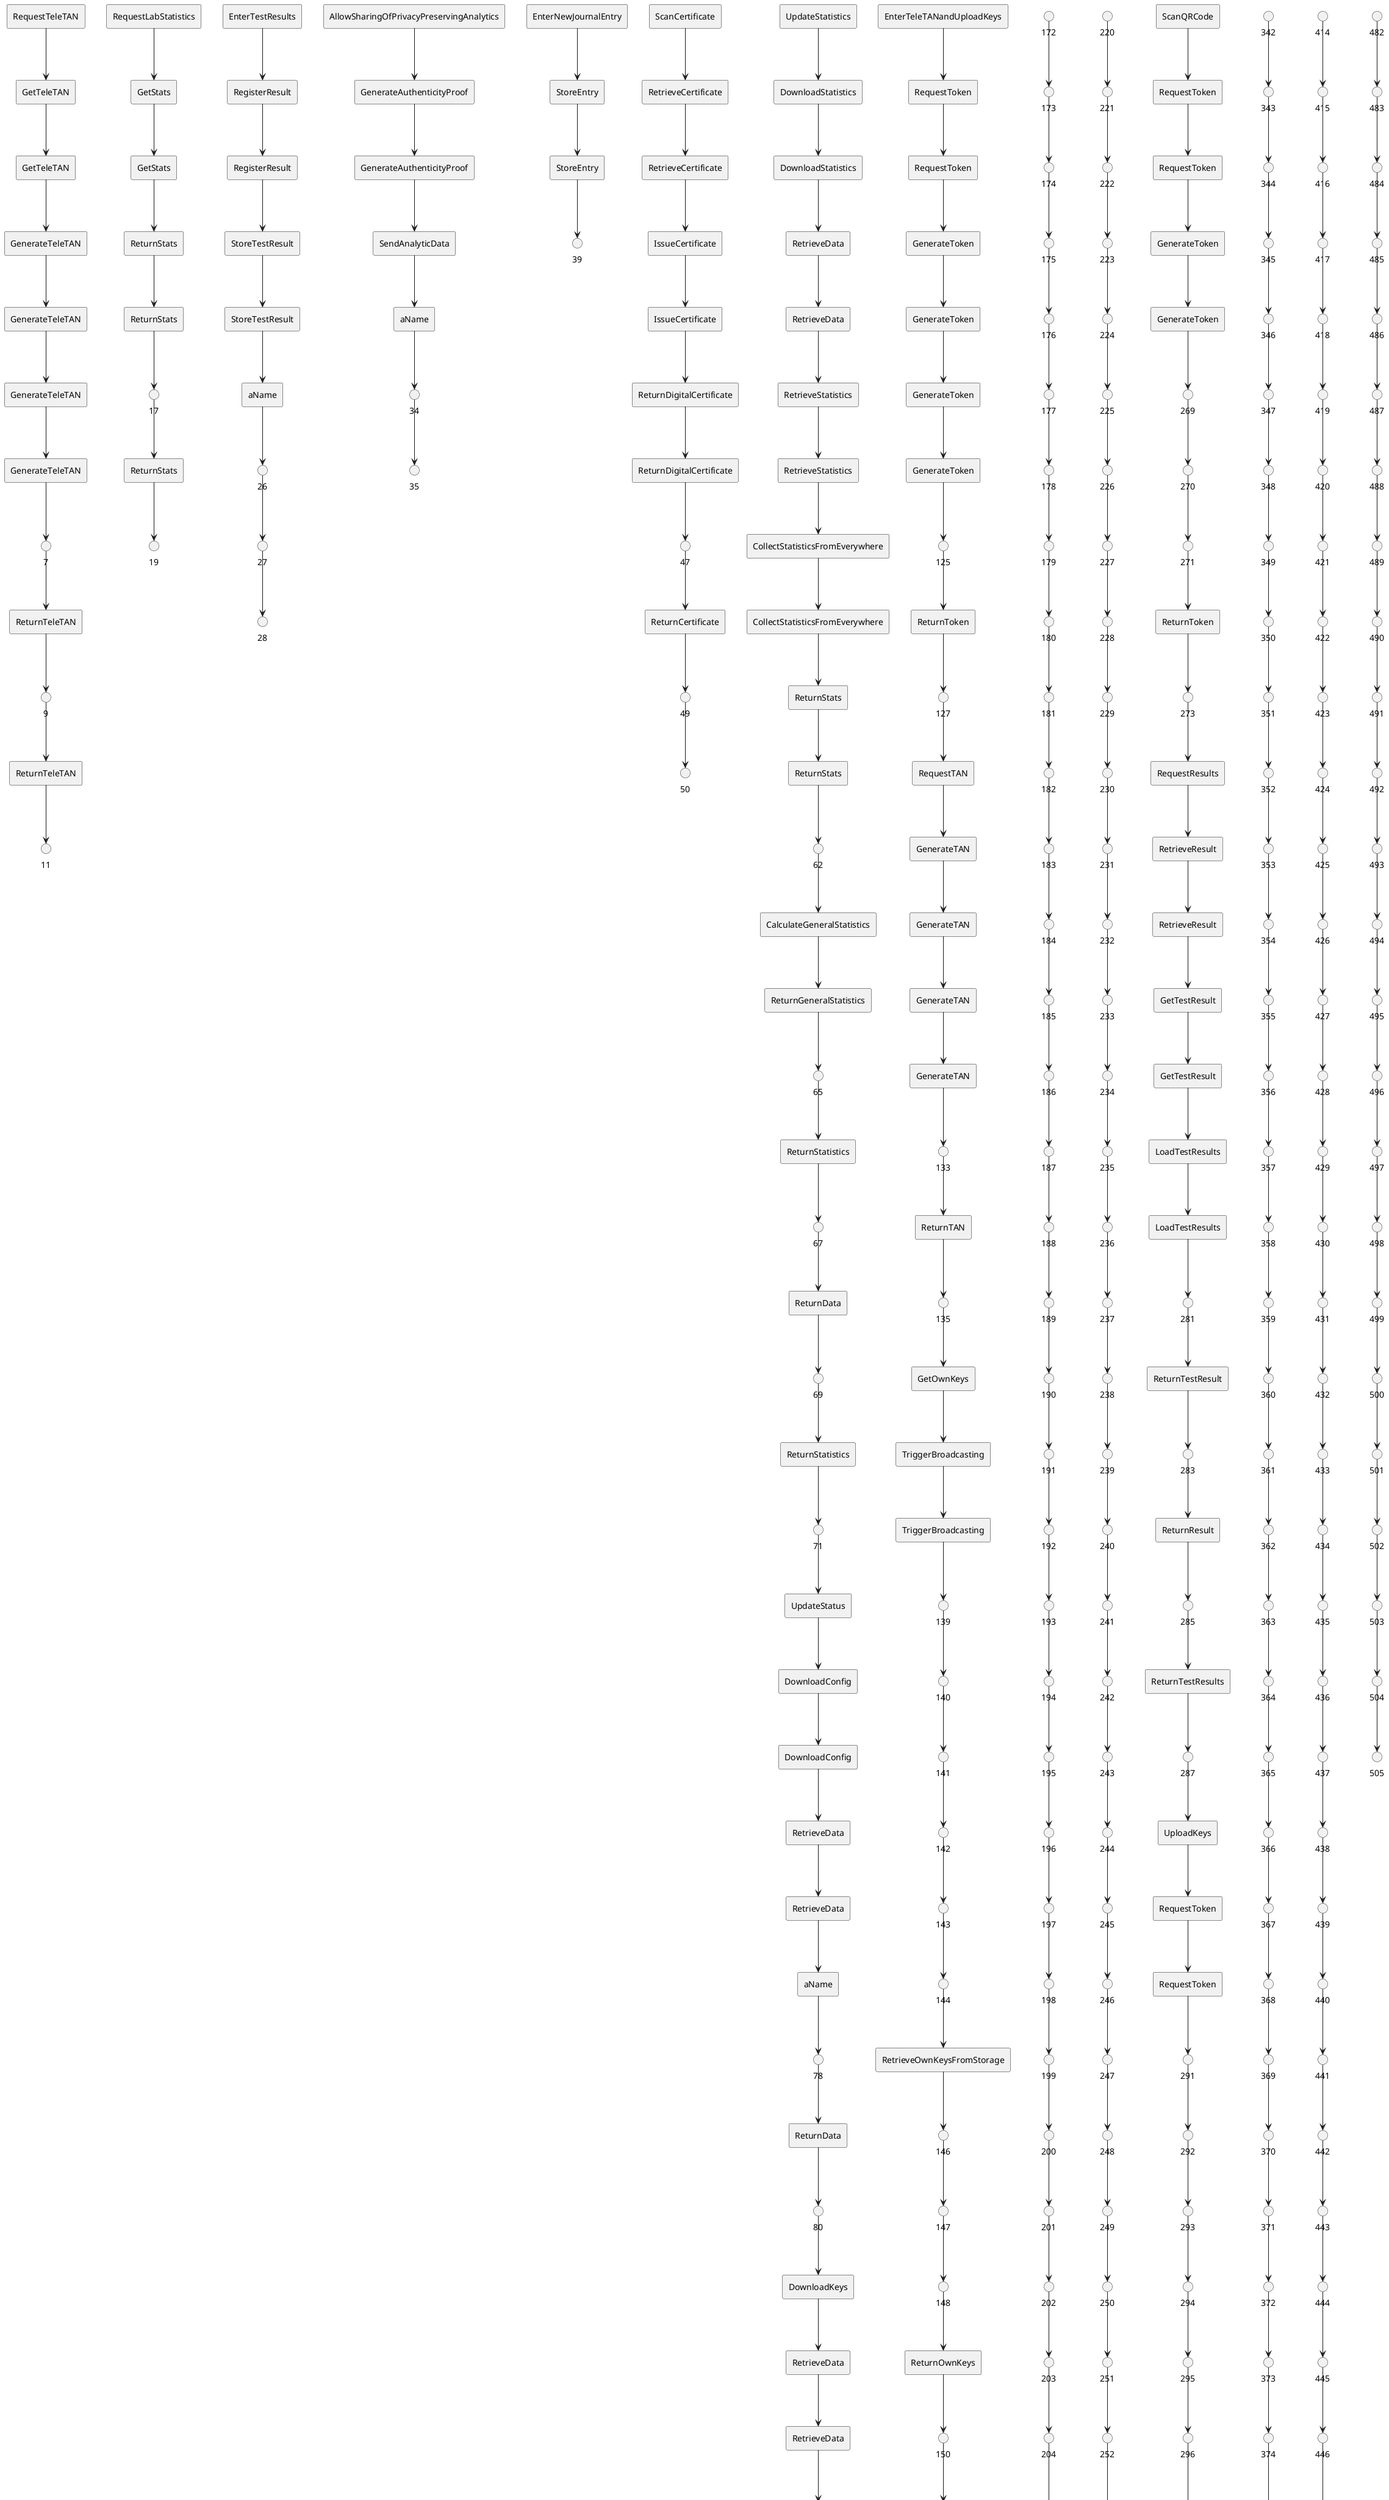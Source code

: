 @startuml
rectangle "RequestTeleTAN" as 0
rectangle "GetTeleTAN" as 1
0 --> 1
rectangle "GetTeleTAN" as 2
1 --> 2
rectangle "GenerateTeleTAN" as 3
2 --> 3
rectangle "GenerateTeleTAN" as 4
3 --> 4
rectangle "GenerateTeleTAN" as 5
4 --> 5
rectangle "GenerateTeleTAN" as 6
5 --> 6
6 --> 7
rectangle "ReturnTeleTAN" as 8
7 --> 8
8 --> 9
rectangle "ReturnTeleTAN" as 10
9 --> 10
10 --> 11
rectangle "RequestLabStatistics" as 12
rectangle "GetStats" as 13
12 --> 13
rectangle "GetStats" as 14
13 --> 14
rectangle "ReturnStats" as 15
14 --> 15
rectangle "ReturnStats" as 16
15 --> 16
16 --> 17
rectangle "ReturnStats" as 18
17 --> 18
18 --> 19
rectangle "EnterTestResults" as 20
rectangle "RegisterResult" as 21
20 --> 21
rectangle "RegisterResult" as 22
21 --> 22
rectangle "StoreTestResult" as 23
22 --> 23
rectangle "StoreTestResult" as 24
23 --> 24
rectangle "aName" as 25
24 --> 25
25 --> 26
26 --> 27
27 --> 28
rectangle "AllowSharingOfPrivacyPreservingAnalytics" as 29
rectangle "GenerateAuthenticityProof" as 30
29 --> 30
rectangle "GenerateAuthenticityProof" as 31
30 --> 31
rectangle "SendAnalyticData" as 32
31 --> 32
rectangle "aName" as 33
32 --> 33
33 --> 34
34 --> 35
rectangle "EnterNewJournalEntry" as 36
rectangle "StoreEntry" as 37
36 --> 37
rectangle "StoreEntry" as 38
37 --> 38
38 --> 39
rectangle "ScanCertificate" as 40
rectangle "RetrieveCertificate" as 41
40 --> 41
rectangle "RetrieveCertificate" as 42
41 --> 42
rectangle "IssueCertificate" as 43
42 --> 43
rectangle "IssueCertificate" as 44
43 --> 44
rectangle "ReturnDigitalCertificate" as 45
44 --> 45
rectangle "ReturnDigitalCertificate" as 46
45 --> 46
46 --> 47
rectangle "ReturnCertificate" as 48
47 --> 48
48 --> 49
49 --> 50
rectangle "UpdateStatistics" as 51
rectangle "DownloadStatistics" as 52
51 --> 52
rectangle "DownloadStatistics" as 53
52 --> 53
rectangle "RetrieveData" as 54
53 --> 54
rectangle "RetrieveData" as 55
54 --> 55
rectangle "RetrieveStatistics" as 56
55 --> 56
rectangle "RetrieveStatistics" as 57
56 --> 57
rectangle "CollectStatisticsFromEverywhere" as 58
57 --> 58
rectangle "CollectStatisticsFromEverywhere" as 59
58 --> 59
rectangle "ReturnStats" as 60
59 --> 60
rectangle "ReturnStats" as 61
60 --> 61
61 --> 62
rectangle "CalculateGeneralStatistics" as 63
62 --> 63
rectangle "ReturnGeneralStatistics" as 64
63 --> 64
64 --> 65
rectangle "ReturnStatistics" as 66
65 --> 66
66 --> 67
rectangle "ReturnData" as 68
67 --> 68
68 --> 69
rectangle "ReturnStatistics" as 70
69 --> 70
70 --> 71
rectangle "UpdateStatus" as 72
71 --> 72
rectangle "DownloadConfig" as 73
72 --> 73
rectangle "DownloadConfig" as 74
73 --> 74
rectangle "RetrieveData" as 75
74 --> 75
rectangle "RetrieveData" as 76
75 --> 76
rectangle "aName" as 77
76 --> 77
77 --> 78
rectangle "ReturnData" as 79
78 --> 79
79 --> 80
rectangle "DownloadKeys" as 81
80 --> 81
rectangle "RetrieveData" as 82
81 --> 82
rectangle "RetrieveData" as 83
82 --> 83
rectangle "FetchKeysFromStorage" as 84
83 --> 84
rectangle "FetchKeysFromStorage" as 85
84 --> 85
rectangle "LoadKeys" as 86
85 --> 86
rectangle "LoadKeys" as 87
86 --> 87
87 --> 88
rectangle "RetrieveInternationalKeys" as 89
88 --> 89
rectangle "GetKeys" as 90
89 --> 90
rectangle "GetKeys" as 91
90 --> 91
rectangle "LoadKeys" as 92
91 --> 92
rectangle "LoadKeys" as 93
92 --> 93
93 --> 94
rectangle "ReturnKeys" as 95
94 --> 95
95 --> 96
rectangle "ReturnAllKeys" as 97
96 --> 97
97 --> 98
rectangle "ReturnData" as 99
98 --> 99
99 --> 100
rectangle "CalculateMatches" as 101
100 --> 101
rectangle "TriggerBroadcasting" as 102
101 --> 102
rectangle "TriggerBroadcasting" as 103
102 --> 103
rectangle "SimulateRPIExchange" as 104
103 --> 104
rectangle "SimulateRPIExchange" as 105
104 --> 105
rectangle "StoreExchangedRPIs" as 106
105 --> 106
rectangle "aName" as 107
106 --> 107
107 --> 108
108 --> 109
rectangle "RetrieveAllKeys" as 110
109 --> 110
rectangle "LoadRPIs" as 111
110 --> 111
rectangle "LoadRPIs" as 112
111 --> 112
112 --> 113
rectangle "UseRPIsAndKeysAndParametersForMatchCalculations" as 114
113 --> 114
114 --> 115
rectangle "ReturnSummary" as 116
115 --> 116
116 --> 117
rectangle "EnterTeleTANandUploadKeys" as 118
rectangle "RequestToken" as 119
118 --> 119
rectangle "RequestToken" as 120
119 --> 120
rectangle "GenerateToken" as 121
120 --> 121
rectangle "GenerateToken" as 122
121 --> 122
rectangle "GenerateToken" as 123
122 --> 123
rectangle "GenerateToken" as 124
123 --> 124
124 --> 125
rectangle "ReturnToken" as 126
125 --> 126
126 --> 127
rectangle "RequestTAN" as 128
127 --> 128
rectangle "GenerateTAN" as 129
128 --> 129
rectangle "GenerateTAN" as 130
129 --> 130
rectangle "GenerateTAN" as 131
130 --> 131
rectangle "GenerateTAN" as 132
131 --> 132
132 --> 133
rectangle "ReturnTAN" as 134
133 --> 134
134 --> 135
rectangle "GetOwnKeys" as 136
135 --> 136
rectangle "TriggerBroadcasting" as 137
136 --> 137
rectangle "TriggerBroadcasting" as 138
137 --> 138
138 --> 139
139 --> 140
140 --> 141
141 --> 142
142 --> 143
143 --> 144
rectangle "RetrieveOwnKeysFromStorage" as 145
144 --> 145
145 --> 146
146 --> 147
147 --> 148
rectangle "ReturnOwnKeys" as 149
148 --> 149
149 --> 150
rectangle "UploadKeys" as 151
150 --> 151
rectangle "VerifyTAN" as 152
151 --> 152
rectangle "VerifyTAN" as 153
152 --> 153
rectangle "Validate" as 154
153 --> 154
rectangle "Validate" as 155
154 --> 155
rectangle "aName" as 156
155 --> 156
156 --> 157
157 --> 158
rectangle "StoreKeys" as 159
158 --> 159
rectangle "StoreKeys" as 160
159 --> 160
rectangle "aName" as 161
160 --> 161
161 --> 162
rectangle "ExchangeKeys" as 163
162 --> 163
rectangle "ExchangeKeys" as 164
163 --> 164
rectangle "StoreKeys" as 165
164 --> 165
rectangle "StoreKeys" as 166
165 --> 166
rectangle "aName" as 167
166 --> 167
167 --> 168
168 --> 169
169 --> 170
170 --> 171
172 --> 173
173 --> 174
174 --> 175
175 --> 176
176 --> 177
177 --> 178
178 --> 179
179 --> 180
180 --> 181
181 --> 182
182 --> 183
183 --> 184
184 --> 185
185 --> 186
186 --> 187
187 --> 188
188 --> 189
189 --> 190
190 --> 191
191 --> 192
192 --> 193
193 --> 194
194 --> 195
195 --> 196
196 --> 197
197 --> 198
198 --> 199
199 --> 200
200 --> 201
201 --> 202
202 --> 203
203 --> 204
204 --> 205
205 --> 206
206 --> 207
207 --> 208
208 --> 209
209 --> 210
210 --> 211
211 --> 212
212 --> 213
213 --> 214
214 --> 215
215 --> 216
rectangle "aName" as 217
216 --> 217
217 --> 218
218 --> 219
220 --> 221
221 --> 222
222 --> 223
223 --> 224
224 --> 225
225 --> 226
226 --> 227
227 --> 228
228 --> 229
229 --> 230
230 --> 231
231 --> 232
232 --> 233
233 --> 234
234 --> 235
235 --> 236
236 --> 237
237 --> 238
238 --> 239
239 --> 240
240 --> 241
241 --> 242
242 --> 243
243 --> 244
244 --> 245
245 --> 246
246 --> 247
247 --> 248
248 --> 249
249 --> 250
250 --> 251
251 --> 252
252 --> 253
253 --> 254
254 --> 255
255 --> 256
256 --> 257
257 --> 258
258 --> 259
259 --> 260
rectangle "aName" as 261
260 --> 261
261 --> 262
262 --> 263
rectangle "ScanQRCode" as 264
rectangle "RequestToken" as 265
264 --> 265
rectangle "RequestToken" as 266
265 --> 266
rectangle "GenerateToken" as 267
266 --> 267
rectangle "GenerateToken" as 268
267 --> 268
268 --> 269
269 --> 270
270 --> 271
rectangle "ReturnToken" as 272
271 --> 272
272 --> 273
rectangle "RequestResults" as 274
273 --> 274
rectangle "RetrieveResult" as 275
274 --> 275
rectangle "RetrieveResult" as 276
275 --> 276
rectangle "GetTestResult" as 277
276 --> 277
rectangle "GetTestResult" as 278
277 --> 278
rectangle "LoadTestResults" as 279
278 --> 279
rectangle "LoadTestResults" as 280
279 --> 280
280 --> 281
rectangle "ReturnTestResult" as 282
281 --> 282
282 --> 283
rectangle "ReturnResult" as 284
283 --> 284
284 --> 285
rectangle "ReturnTestResults" as 286
285 --> 286
286 --> 287
rectangle "UploadKeys" as 288
287 --> 288
rectangle "RequestToken" as 289
288 --> 289
rectangle "RequestToken" as 290
289 --> 290
290 --> 291
291 --> 292
292 --> 293
293 --> 294
294 --> 295
295 --> 296
296 --> 297
rectangle "RequestTAN" as 298
297 --> 298
298 --> 299
299 --> 300
300 --> 301
301 --> 302
302 --> 303
303 --> 304
304 --> 305
rectangle "GetOwnKeys" as 306
305 --> 306
306 --> 307
307 --> 308
308 --> 309
309 --> 310
310 --> 311
311 --> 312
312 --> 313
313 --> 314
314 --> 315
315 --> 316
316 --> 317
317 --> 318
318 --> 319
319 --> 320
rectangle "UploadKeys" as 321
320 --> 321
321 --> 322
322 --> 323
323 --> 324
324 --> 325
325 --> 326
326 --> 327
327 --> 328
328 --> 329
329 --> 330
330 --> 331
331 --> 332
332 --> 333
333 --> 334
334 --> 335
335 --> 336
336 --> 337
337 --> 338
338 --> 339
339 --> 340
340 --> 341
342 --> 343
343 --> 344
344 --> 345
345 --> 346
346 --> 347
347 --> 348
348 --> 349
349 --> 350
350 --> 351
351 --> 352
352 --> 353
353 --> 354
354 --> 355
355 --> 356
356 --> 357
357 --> 358
358 --> 359
359 --> 360
360 --> 361
361 --> 362
362 --> 363
363 --> 364
364 --> 365
365 --> 366
366 --> 367
367 --> 368
368 --> 369
369 --> 370
370 --> 371
371 --> 372
372 --> 373
373 --> 374
374 --> 375
375 --> 376
376 --> 377
377 --> 378
378 --> 379
379 --> 380
380 --> 381
381 --> 382
382 --> 383
383 --> 384
384 --> 385
385 --> 386
386 --> 387
387 --> 388
388 --> 389
389 --> 390
390 --> 391
391 --> 392
392 --> 393
393 --> 394
394 --> 395
395 --> 396
396 --> 397
397 --> 398
398 --> 399
399 --> 400
400 --> 401
401 --> 402
402 --> 403
403 --> 404
404 --> 405
405 --> 406
406 --> 407
407 --> 408
408 --> 409
409 --> 410
410 --> 411
411 --> 412
412 --> 413
414 --> 415
415 --> 416
416 --> 417
417 --> 418
418 --> 419
419 --> 420
420 --> 421
421 --> 422
422 --> 423
423 --> 424
424 --> 425
425 --> 426
426 --> 427
427 --> 428
428 --> 429
429 --> 430
430 --> 431
431 --> 432
432 --> 433
433 --> 434
434 --> 435
435 --> 436
436 --> 437
437 --> 438
438 --> 439
439 --> 440
440 --> 441
441 --> 442
442 --> 443
443 --> 444
444 --> 445
445 --> 446
446 --> 447
447 --> 448
448 --> 449
449 --> 450
450 --> 451
451 --> 452
452 --> 453
453 --> 454
454 --> 455
455 --> 456
456 --> 457
457 --> 458
458 --> 459
459 --> 460
460 --> 461
461 --> 462
462 --> 463
463 --> 464
464 --> 465
465 --> 466
466 --> 467
467 --> 468
468 --> 469
469 --> 470
470 --> 471
471 --> 472
472 --> 473
473 --> 474
474 --> 475
475 --> 476
476 --> 477
477 --> 478
478 --> 479
479 --> 480
480 --> 481
482 --> 483
483 --> 484
484 --> 485
485 --> 486
486 --> 487
487 --> 488
488 --> 489
489 --> 490
490 --> 491
491 --> 492
492 --> 493
493 --> 494
494 --> 495
495 --> 496
496 --> 497
497 --> 498
498 --> 499
499 --> 500
500 --> 501
501 --> 502
502 --> 503
503 --> 504
504 --> 505
@enduml